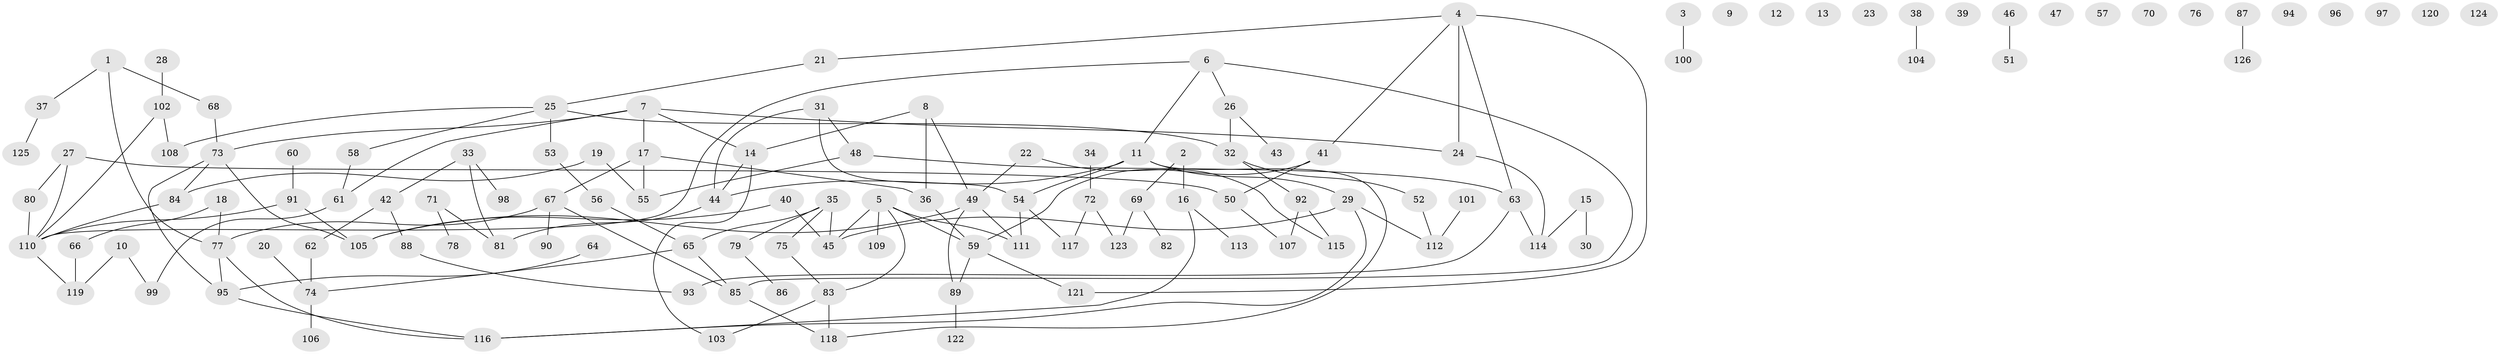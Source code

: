 // Generated by graph-tools (version 1.1) at 2025/49/03/09/25 03:49:05]
// undirected, 126 vertices, 147 edges
graph export_dot {
graph [start="1"]
  node [color=gray90,style=filled];
  1;
  2;
  3;
  4;
  5;
  6;
  7;
  8;
  9;
  10;
  11;
  12;
  13;
  14;
  15;
  16;
  17;
  18;
  19;
  20;
  21;
  22;
  23;
  24;
  25;
  26;
  27;
  28;
  29;
  30;
  31;
  32;
  33;
  34;
  35;
  36;
  37;
  38;
  39;
  40;
  41;
  42;
  43;
  44;
  45;
  46;
  47;
  48;
  49;
  50;
  51;
  52;
  53;
  54;
  55;
  56;
  57;
  58;
  59;
  60;
  61;
  62;
  63;
  64;
  65;
  66;
  67;
  68;
  69;
  70;
  71;
  72;
  73;
  74;
  75;
  76;
  77;
  78;
  79;
  80;
  81;
  82;
  83;
  84;
  85;
  86;
  87;
  88;
  89;
  90;
  91;
  92;
  93;
  94;
  95;
  96;
  97;
  98;
  99;
  100;
  101;
  102;
  103;
  104;
  105;
  106;
  107;
  108;
  109;
  110;
  111;
  112;
  113;
  114;
  115;
  116;
  117;
  118;
  119;
  120;
  121;
  122;
  123;
  124;
  125;
  126;
  1 -- 37;
  1 -- 68;
  1 -- 77;
  2 -- 16;
  2 -- 69;
  3 -- 100;
  4 -- 21;
  4 -- 24;
  4 -- 41;
  4 -- 63;
  4 -- 121;
  5 -- 45;
  5 -- 59;
  5 -- 83;
  5 -- 109;
  5 -- 111;
  6 -- 11;
  6 -- 26;
  6 -- 85;
  6 -- 110;
  7 -- 14;
  7 -- 17;
  7 -- 24;
  7 -- 61;
  7 -- 73;
  8 -- 14;
  8 -- 36;
  8 -- 49;
  10 -- 99;
  10 -- 119;
  11 -- 29;
  11 -- 44;
  11 -- 54;
  11 -- 118;
  14 -- 44;
  14 -- 103;
  15 -- 30;
  15 -- 114;
  16 -- 113;
  16 -- 116;
  17 -- 36;
  17 -- 55;
  17 -- 67;
  18 -- 66;
  18 -- 77;
  19 -- 55;
  19 -- 84;
  20 -- 74;
  21 -- 25;
  22 -- 49;
  22 -- 115;
  24 -- 114;
  25 -- 32;
  25 -- 53;
  25 -- 58;
  25 -- 108;
  26 -- 32;
  26 -- 43;
  27 -- 50;
  27 -- 80;
  27 -- 110;
  28 -- 102;
  29 -- 45;
  29 -- 112;
  29 -- 116;
  31 -- 44;
  31 -- 48;
  31 -- 54;
  32 -- 52;
  32 -- 92;
  33 -- 42;
  33 -- 81;
  33 -- 98;
  34 -- 72;
  35 -- 45;
  35 -- 65;
  35 -- 75;
  35 -- 79;
  36 -- 59;
  37 -- 125;
  38 -- 104;
  40 -- 45;
  40 -- 105;
  41 -- 50;
  41 -- 59;
  42 -- 62;
  42 -- 88;
  44 -- 81;
  46 -- 51;
  48 -- 55;
  48 -- 63;
  49 -- 89;
  49 -- 105;
  49 -- 111;
  50 -- 107;
  52 -- 112;
  53 -- 56;
  54 -- 111;
  54 -- 117;
  56 -- 65;
  58 -- 61;
  59 -- 89;
  59 -- 121;
  60 -- 91;
  61 -- 99;
  62 -- 74;
  63 -- 93;
  63 -- 114;
  64 -- 95;
  65 -- 74;
  65 -- 85;
  66 -- 119;
  67 -- 77;
  67 -- 85;
  67 -- 90;
  68 -- 73;
  69 -- 82;
  69 -- 123;
  71 -- 78;
  71 -- 81;
  72 -- 117;
  72 -- 123;
  73 -- 84;
  73 -- 95;
  73 -- 105;
  74 -- 106;
  75 -- 83;
  77 -- 95;
  77 -- 116;
  79 -- 86;
  80 -- 110;
  83 -- 103;
  83 -- 118;
  84 -- 110;
  85 -- 118;
  87 -- 126;
  88 -- 93;
  89 -- 122;
  91 -- 105;
  91 -- 110;
  92 -- 107;
  92 -- 115;
  95 -- 116;
  101 -- 112;
  102 -- 108;
  102 -- 110;
  110 -- 119;
}
